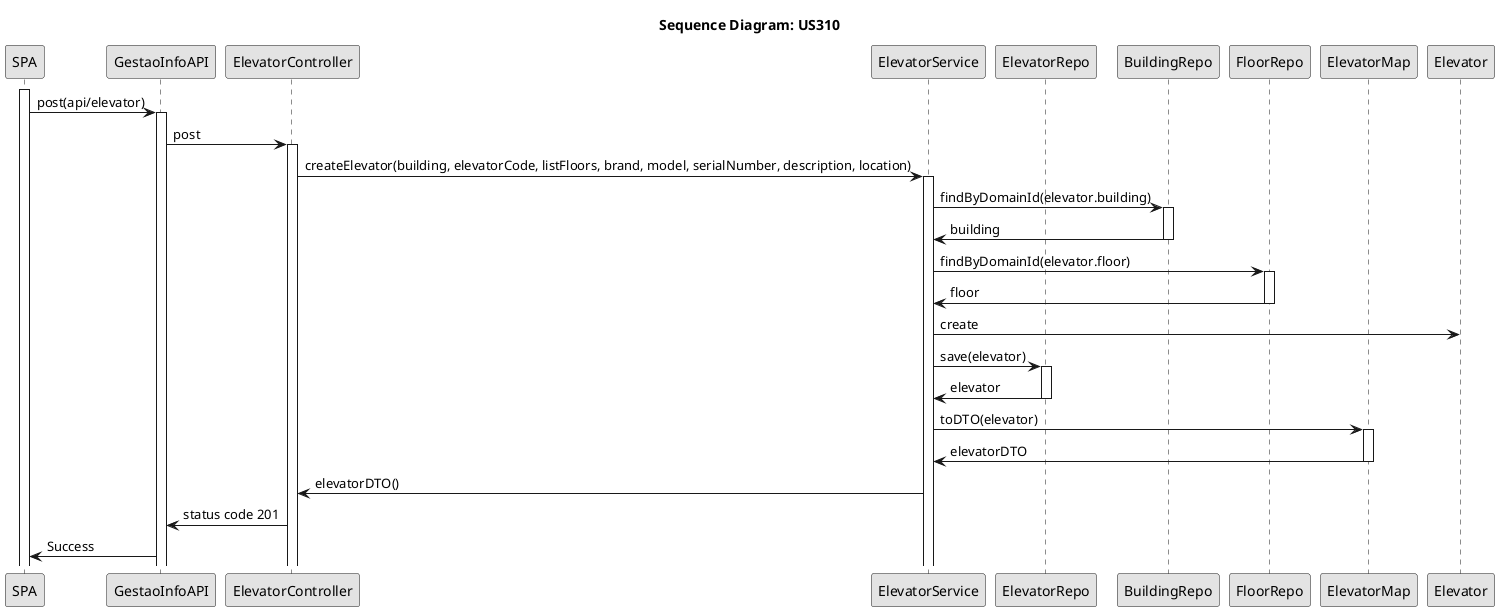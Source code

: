 @startuml

skinparam Monochrome true
skinparam PackageStyle rectangle
skinparam Shadowing false

title Sequence Diagram: US310

participant "SPA" as SPA
participant "GestaoInfoAPI" as API
participant "ElevatorController" as Controller
participant "ElevatorService" as Service
participant "ElevatorRepo" as Repo
participant "BuildingRepo" as Repo2
participant "FloorRepo" as Repo3
participant "ElevatorMap" as Map
participant "Elevator" as Room





activate SPA
SPA -> API: post(api/elevator)
activate API
API -> Controller: post
activate Controller
Controller -> Service: createElevator(building, elevatorCode, listFloors, brand, model, serialNumber, description, location)
activate Service
Service -> Repo2: findByDomainId(elevator.building)
activate Repo2
Repo2 -> Service: building
deactivate

Service -> Repo3: findByDomainId(elevator.floor)
activate Repo3
Repo3 -> Service: floor
deactivate

Service -> Room: create

Service -> Repo: save(elevator)
activate Repo
Repo -> Service: elevator
deactivate Repo


Service -> Map: toDTO(elevator)
activate Map
Map -> Service: elevatorDTO
deactivate


Service -> Controller: elevatorDTO()
Controller -> API: status code 201
API -> SPA: Success


@enduml